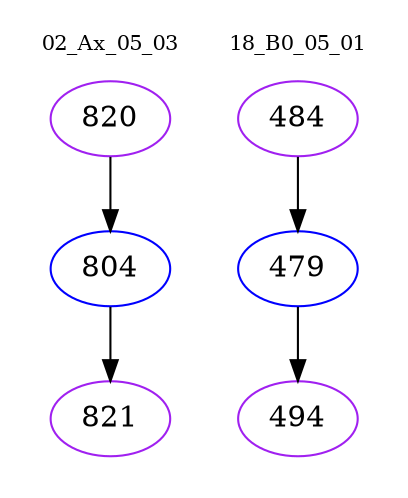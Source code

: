 digraph{
subgraph cluster_0 {
color = white
label = "02_Ax_05_03";
fontsize=10;
T0_820 [label="820", color="purple"]
T0_820 -> T0_804 [color="black"]
T0_804 [label="804", color="blue"]
T0_804 -> T0_821 [color="black"]
T0_821 [label="821", color="purple"]
}
subgraph cluster_1 {
color = white
label = "18_B0_05_01";
fontsize=10;
T1_484 [label="484", color="purple"]
T1_484 -> T1_479 [color="black"]
T1_479 [label="479", color="blue"]
T1_479 -> T1_494 [color="black"]
T1_494 [label="494", color="purple"]
}
}
